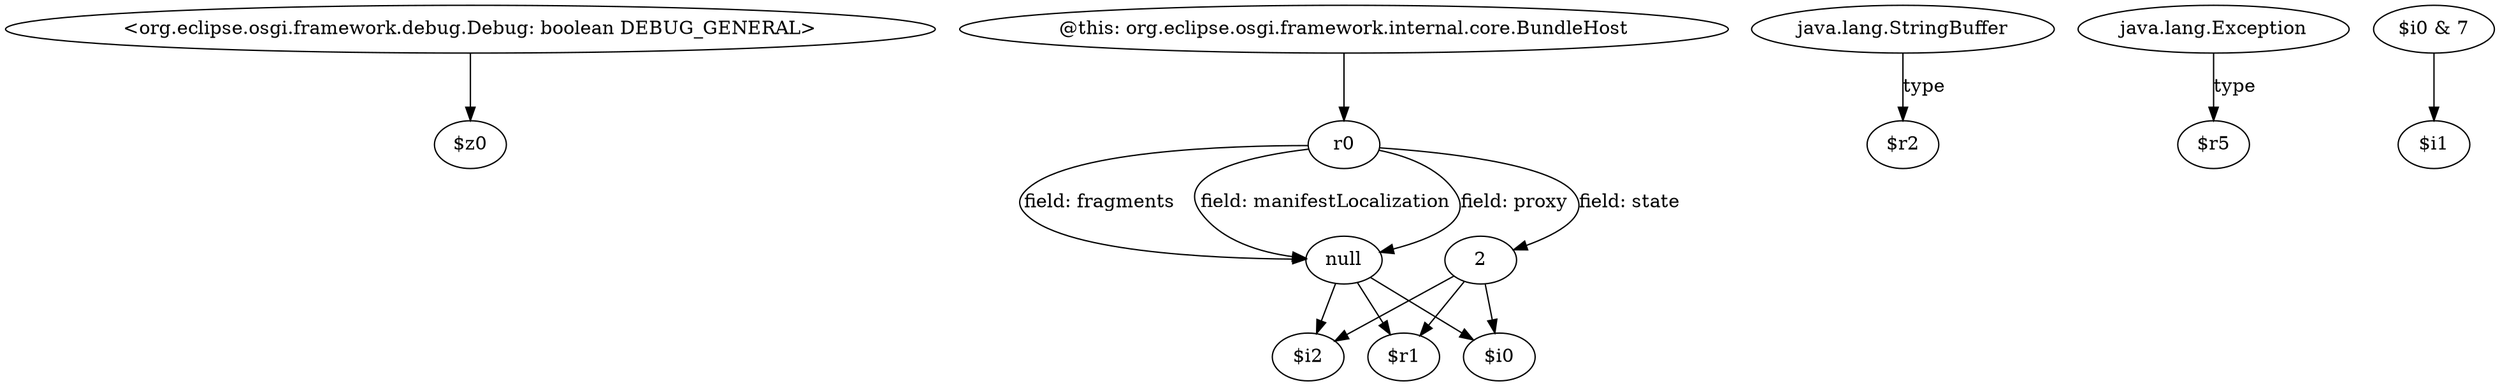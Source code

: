 digraph g {
0[label="<org.eclipse.osgi.framework.debug.Debug: boolean DEBUG_GENERAL>"]
1[label="$z0"]
0->1[label=""]
2[label="r0"]
3[label="2"]
2->3[label="field: state"]
4[label="null"]
5[label="$i2"]
4->5[label=""]
6[label="$i0"]
4->6[label=""]
3->5[label=""]
7[label="$r1"]
4->7[label=""]
8[label="java.lang.StringBuffer"]
9[label="$r2"]
8->9[label="type"]
10[label="java.lang.Exception"]
11[label="$r5"]
10->11[label="type"]
12[label="@this: org.eclipse.osgi.framework.internal.core.BundleHost"]
12->2[label=""]
2->4[label="field: proxy"]
2->4[label="field: fragments"]
2->4[label="field: manifestLocalization"]
13[label="$i0 & 7"]
14[label="$i1"]
13->14[label=""]
3->6[label=""]
3->7[label=""]
}